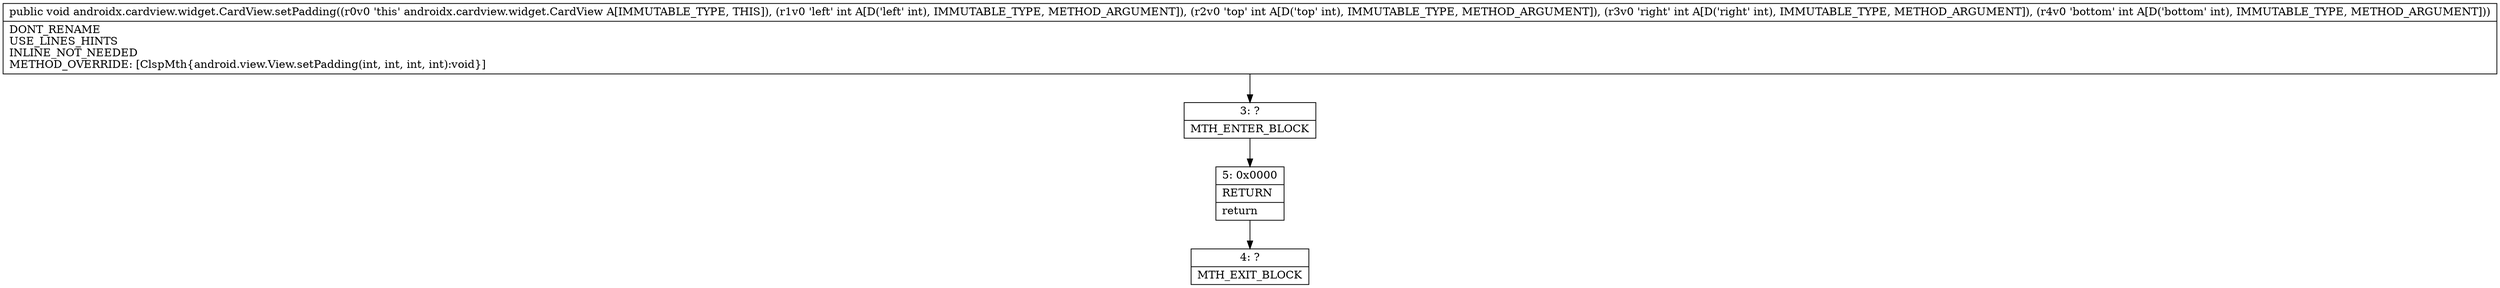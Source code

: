 digraph "CFG forandroidx.cardview.widget.CardView.setPadding(IIII)V" {
Node_3 [shape=record,label="{3\:\ ?|MTH_ENTER_BLOCK\l}"];
Node_5 [shape=record,label="{5\:\ 0x0000|RETURN\l|return\l}"];
Node_4 [shape=record,label="{4\:\ ?|MTH_EXIT_BLOCK\l}"];
MethodNode[shape=record,label="{public void androidx.cardview.widget.CardView.setPadding((r0v0 'this' androidx.cardview.widget.CardView A[IMMUTABLE_TYPE, THIS]), (r1v0 'left' int A[D('left' int), IMMUTABLE_TYPE, METHOD_ARGUMENT]), (r2v0 'top' int A[D('top' int), IMMUTABLE_TYPE, METHOD_ARGUMENT]), (r3v0 'right' int A[D('right' int), IMMUTABLE_TYPE, METHOD_ARGUMENT]), (r4v0 'bottom' int A[D('bottom' int), IMMUTABLE_TYPE, METHOD_ARGUMENT]))  | DONT_RENAME\lUSE_LINES_HINTS\lINLINE_NOT_NEEDED\lMETHOD_OVERRIDE: [ClspMth\{android.view.View.setPadding(int, int, int, int):void\}]\l}"];
MethodNode -> Node_3;Node_3 -> Node_5;
Node_5 -> Node_4;
}

